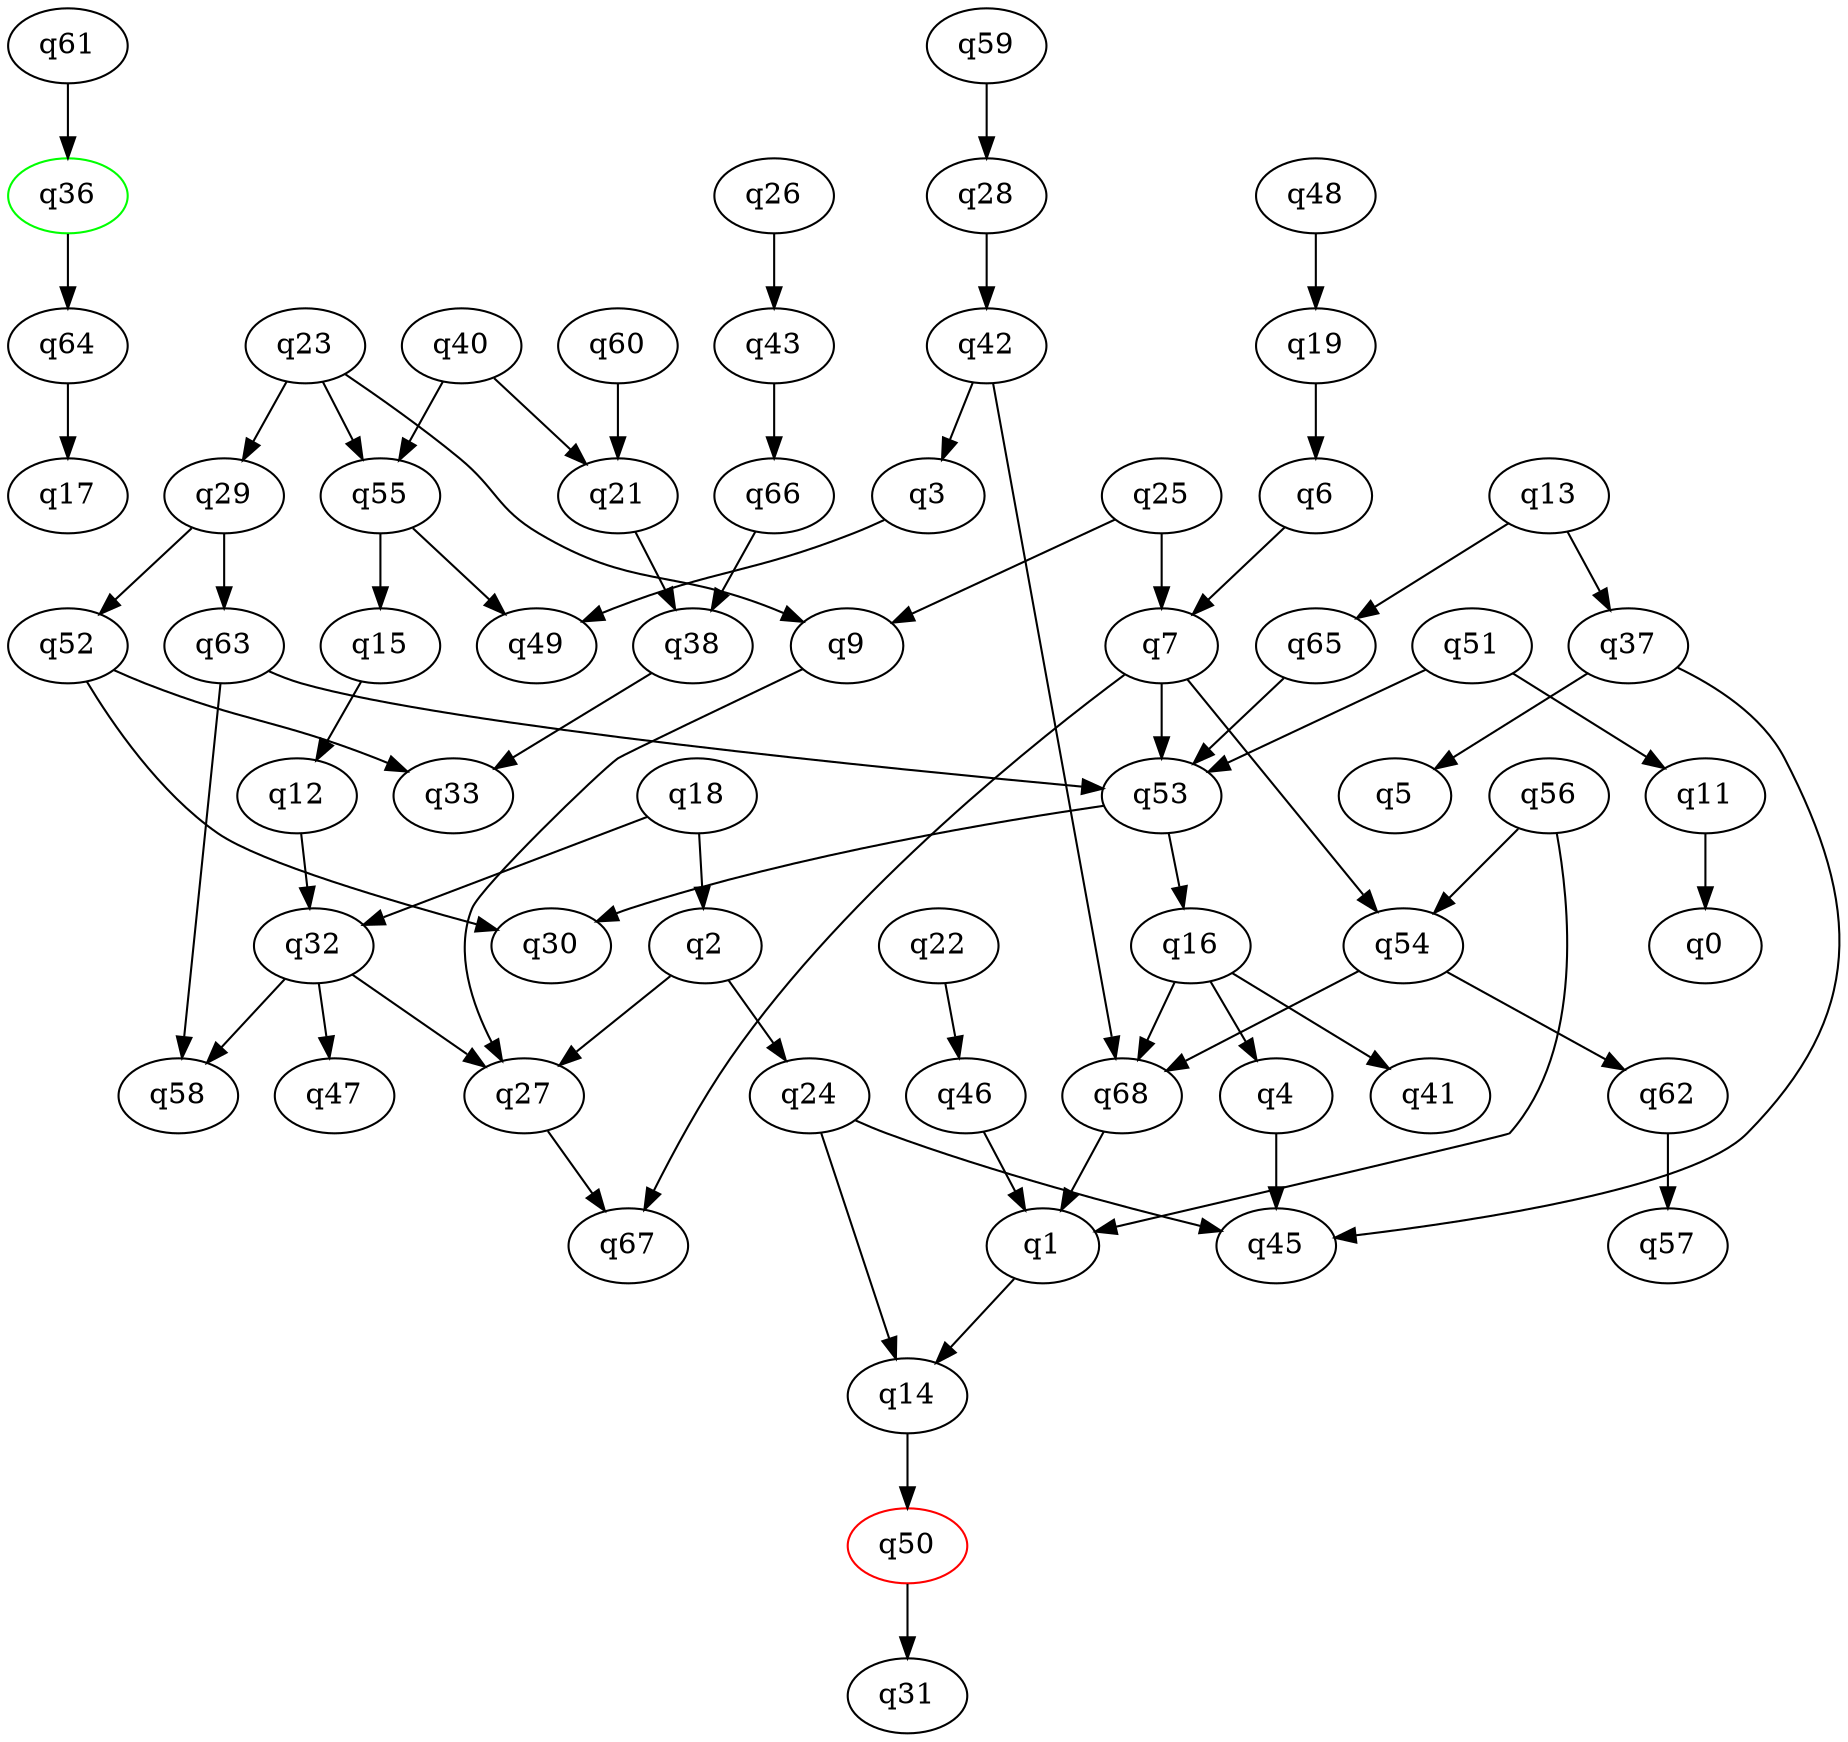 digraph A{
q36 [initial=1,color=green];
q50 [final=1,color=red];
q1 -> q14;
q2 -> q24;
q2 -> q27;
q3 -> q49;
q4 -> q45;
q6 -> q7;
q7 -> q53;
q7 -> q54;
q7 -> q67;
q9 -> q27;
q11 -> q0;
q12 -> q32;
q13 -> q37;
q13 -> q65;
q14 -> q50;
q15 -> q12;
q16 -> q4;
q16 -> q41;
q16 -> q68;
q18 -> q2;
q18 -> q32;
q19 -> q6;
q21 -> q38;
q22 -> q46;
q23 -> q9;
q23 -> q29;
q23 -> q55;
q24 -> q14;
q24 -> q45;
q25 -> q7;
q25 -> q9;
q26 -> q43;
q27 -> q67;
q28 -> q42;
q29 -> q52;
q29 -> q63;
q32 -> q27;
q32 -> q47;
q32 -> q58;
q36 -> q64;
q37 -> q5;
q37 -> q45;
q38 -> q33;
q40 -> q21;
q40 -> q55;
q42 -> q3;
q42 -> q68;
q43 -> q66;
q46 -> q1;
q48 -> q19;
q50 -> q31;
q51 -> q11;
q51 -> q53;
q52 -> q30;
q52 -> q33;
q53 -> q16;
q53 -> q30;
q54 -> q62;
q54 -> q68;
q55 -> q15;
q55 -> q49;
q56 -> q1;
q56 -> q54;
q59 -> q28;
q60 -> q21;
q61 -> q36;
q62 -> q57;
q63 -> q53;
q63 -> q58;
q64 -> q17;
q65 -> q53;
q66 -> q38;
q68 -> q1;
}